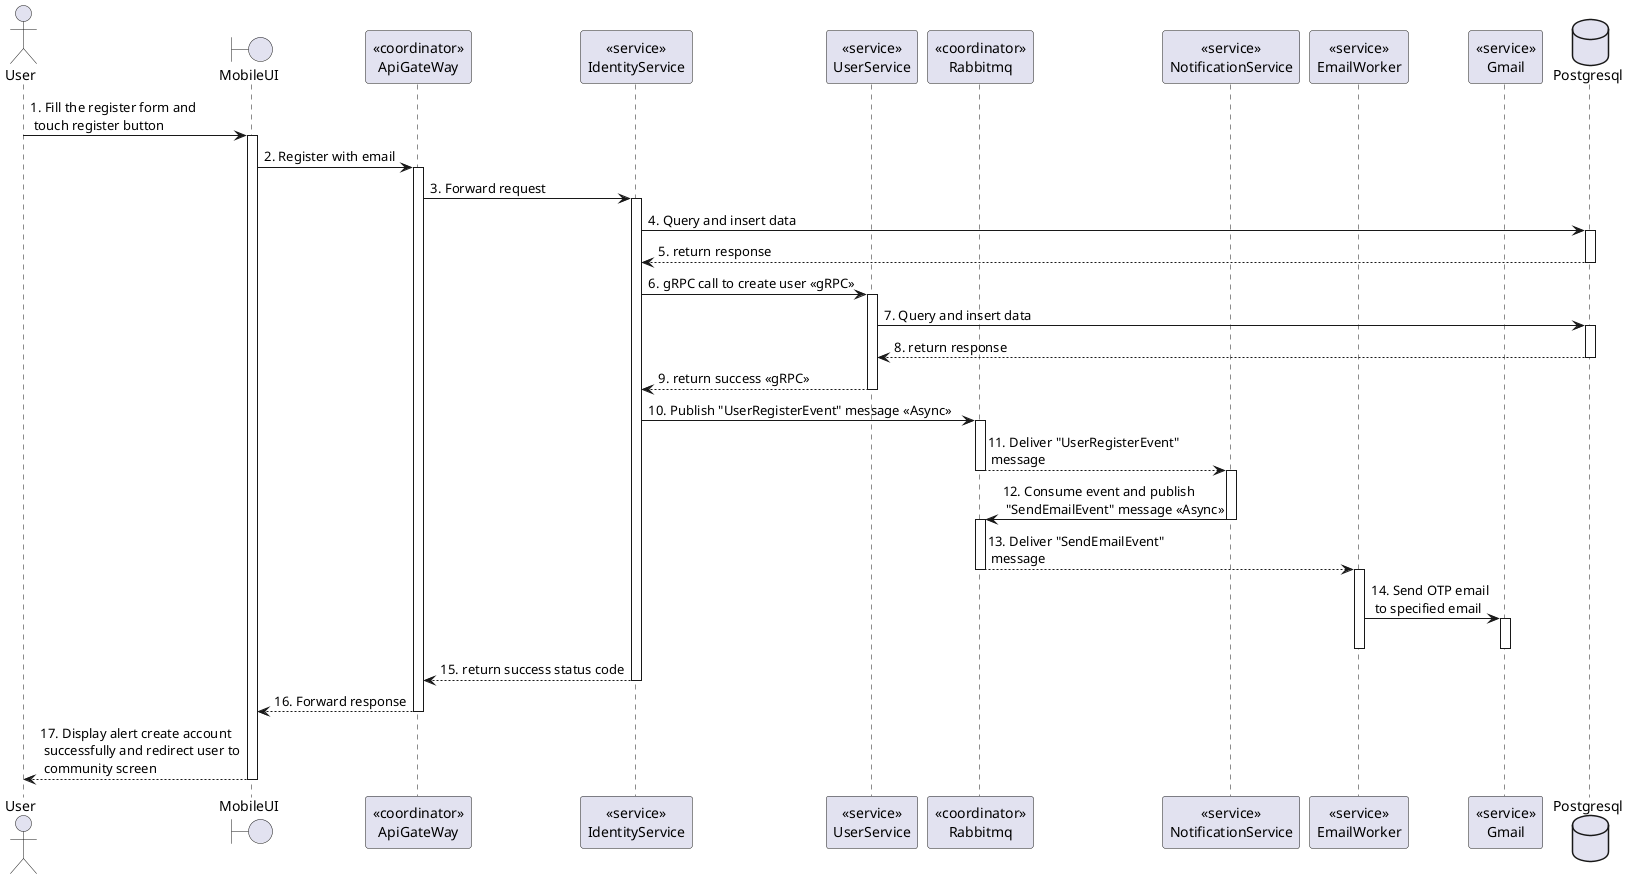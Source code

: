 @startuml Register
actor User
boundary MobileUI
participant "<<coordinator>>\nApiGateWay" as ApiGateway
participant "<<service>>\nIdentityService" as IdentityService
participant "<<service>>\nUserService"  as UserService
participant "<<coordinator>>\nRabbitmq"  as Rabbitmq
participant "<<service>>\nNotificationService" as NotificationService
participant "<<service>>\nEmailWorker" as EmailWorker
participant "<<service>>\nGmail" as Gmail

database Postgresql
User -> MobileUI: 1. Fill the register form and \n touch register button
activate MobileUI

MobileUI -> ApiGateway: 2. Register with email
activate ApiGateway

ApiGateway -> IdentityService: 3. Forward request
activate IdentityService

database Postgresql
IdentityService -> Postgresql: 4. Query and insert data
activate Postgresql
IdentityService <-- Postgresql: 5. return response
deactivate Postgresql

IdentityService -> UserService: 6. gRPC call to create user <<gRPC>>
activate UserService
UserService -> Postgresql: 7. Query and insert data
activate Postgresql
UserService <-- Postgresql: 8. return response
deactivate Postgresql
IdentityService <-- UserService: 9. return success <<gRPC>>
deactivate UserService

IdentityService -> Rabbitmq: 10. Publish "UserRegisterEvent" message <<Async>>
activate Rabbitmq
Rabbitmq --> NotificationService: 11. Deliver "UserRegisterEvent"\n message
deactivate Rabbitmq
activate NotificationService
NotificationService -> Rabbitmq: 12. Consume event and publish \n "SendEmailEvent" message <<Async>>
deactivate NotificationService
activate Rabbitmq
Rabbitmq --> EmailWorker: 13. Deliver "SendEmailEvent"\n message
deactivate Rabbitmq
activate EmailWorker
EmailWorker -> Gmail: 14. Send OTP email\n to specified email
activate Gmail
deactivate EmailWorker
deactivate Gmail

ApiGateway <-- IdentityService: 15. return success status code
deactivate IdentityService
MobileUI <-- ApiGateway: 16. Forward response
deactivate ApiGateway
User <-- MobileUI: 17. Display alert create account\n successfully and redirect user to\n community screen
deactivate MobileUI

@enduml
